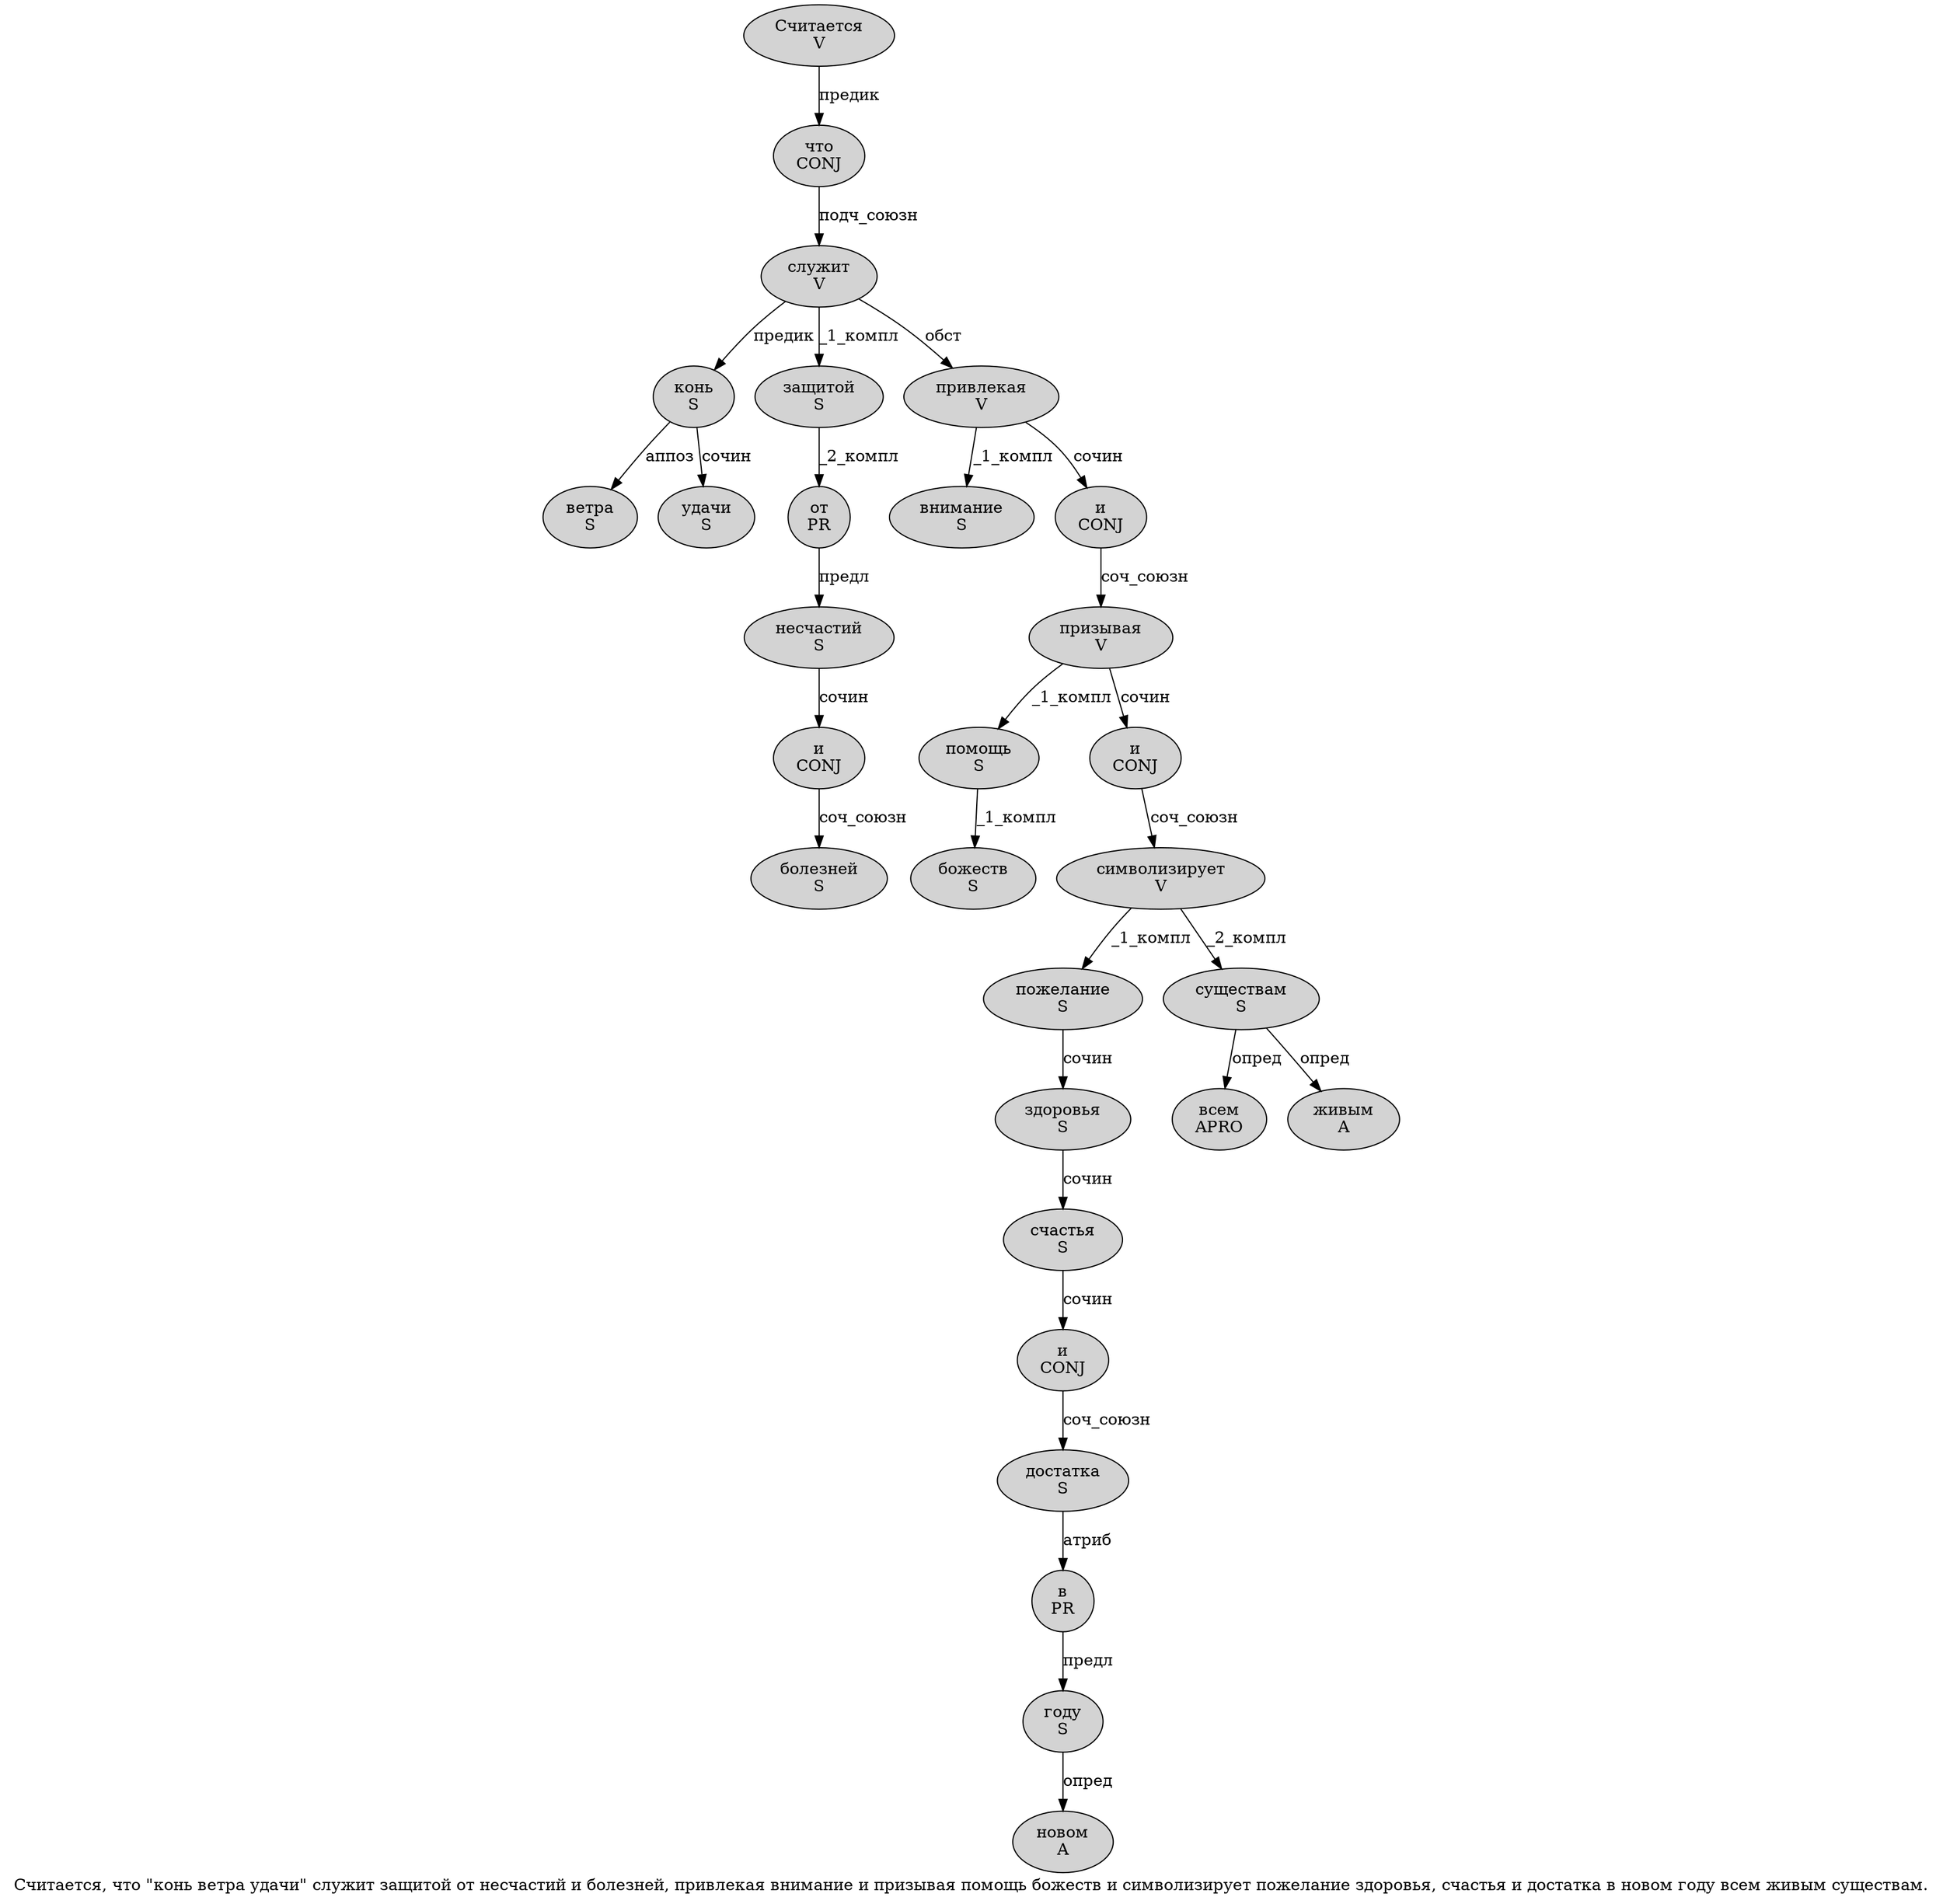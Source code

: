 digraph SENTENCE_592 {
	graph [label="Считается, что \"конь ветра удачи\" служит защитой от несчастий и болезней, привлекая внимание и призывая помощь божеств и символизирует пожелание здоровья, счастья и достатка в новом году всем живым существам."]
	node [style=filled]
		0 [label="Считается
V" color="" fillcolor=lightgray penwidth=1 shape=ellipse]
		2 [label="что
CONJ" color="" fillcolor=lightgray penwidth=1 shape=ellipse]
		4 [label="конь
S" color="" fillcolor=lightgray penwidth=1 shape=ellipse]
		5 [label="ветра
S" color="" fillcolor=lightgray penwidth=1 shape=ellipse]
		6 [label="удачи
S" color="" fillcolor=lightgray penwidth=1 shape=ellipse]
		8 [label="служит
V" color="" fillcolor=lightgray penwidth=1 shape=ellipse]
		9 [label="защитой
S" color="" fillcolor=lightgray penwidth=1 shape=ellipse]
		10 [label="от
PR" color="" fillcolor=lightgray penwidth=1 shape=ellipse]
		11 [label="несчастий
S" color="" fillcolor=lightgray penwidth=1 shape=ellipse]
		12 [label="и
CONJ" color="" fillcolor=lightgray penwidth=1 shape=ellipse]
		13 [label="болезней
S" color="" fillcolor=lightgray penwidth=1 shape=ellipse]
		15 [label="привлекая
V" color="" fillcolor=lightgray penwidth=1 shape=ellipse]
		16 [label="внимание
S" color="" fillcolor=lightgray penwidth=1 shape=ellipse]
		17 [label="и
CONJ" color="" fillcolor=lightgray penwidth=1 shape=ellipse]
		18 [label="призывая
V" color="" fillcolor=lightgray penwidth=1 shape=ellipse]
		19 [label="помощь
S" color="" fillcolor=lightgray penwidth=1 shape=ellipse]
		20 [label="божеств
S" color="" fillcolor=lightgray penwidth=1 shape=ellipse]
		21 [label="и
CONJ" color="" fillcolor=lightgray penwidth=1 shape=ellipse]
		22 [label="символизирует
V" color="" fillcolor=lightgray penwidth=1 shape=ellipse]
		23 [label="пожелание
S" color="" fillcolor=lightgray penwidth=1 shape=ellipse]
		24 [label="здоровья
S" color="" fillcolor=lightgray penwidth=1 shape=ellipse]
		26 [label="счастья
S" color="" fillcolor=lightgray penwidth=1 shape=ellipse]
		27 [label="и
CONJ" color="" fillcolor=lightgray penwidth=1 shape=ellipse]
		28 [label="достатка
S" color="" fillcolor=lightgray penwidth=1 shape=ellipse]
		29 [label="в
PR" color="" fillcolor=lightgray penwidth=1 shape=ellipse]
		30 [label="новом
A" color="" fillcolor=lightgray penwidth=1 shape=ellipse]
		31 [label="году
S" color="" fillcolor=lightgray penwidth=1 shape=ellipse]
		32 [label="всем
APRO" color="" fillcolor=lightgray penwidth=1 shape=ellipse]
		33 [label="живым
A" color="" fillcolor=lightgray penwidth=1 shape=ellipse]
		34 [label="существам
S" color="" fillcolor=lightgray penwidth=1 shape=ellipse]
			15 -> 16 [label="_1_компл"]
			15 -> 17 [label="сочин"]
			10 -> 11 [label="предл"]
			31 -> 30 [label="опред"]
			17 -> 18 [label="соч_союзн"]
			23 -> 24 [label="сочин"]
			21 -> 22 [label="соч_союзн"]
			11 -> 12 [label="сочин"]
			0 -> 2 [label="предик"]
			26 -> 27 [label="сочин"]
			18 -> 19 [label="_1_компл"]
			18 -> 21 [label="сочин"]
			29 -> 31 [label="предл"]
			22 -> 23 [label="_1_компл"]
			22 -> 34 [label="_2_компл"]
			4 -> 5 [label="аппоз"]
			4 -> 6 [label="сочин"]
			28 -> 29 [label="атриб"]
			24 -> 26 [label="сочин"]
			2 -> 8 [label="подч_союзн"]
			34 -> 32 [label="опред"]
			34 -> 33 [label="опред"]
			12 -> 13 [label="соч_союзн"]
			9 -> 10 [label="_2_компл"]
			19 -> 20 [label="_1_компл"]
			27 -> 28 [label="соч_союзн"]
			8 -> 4 [label="предик"]
			8 -> 9 [label="_1_компл"]
			8 -> 15 [label="обст"]
}